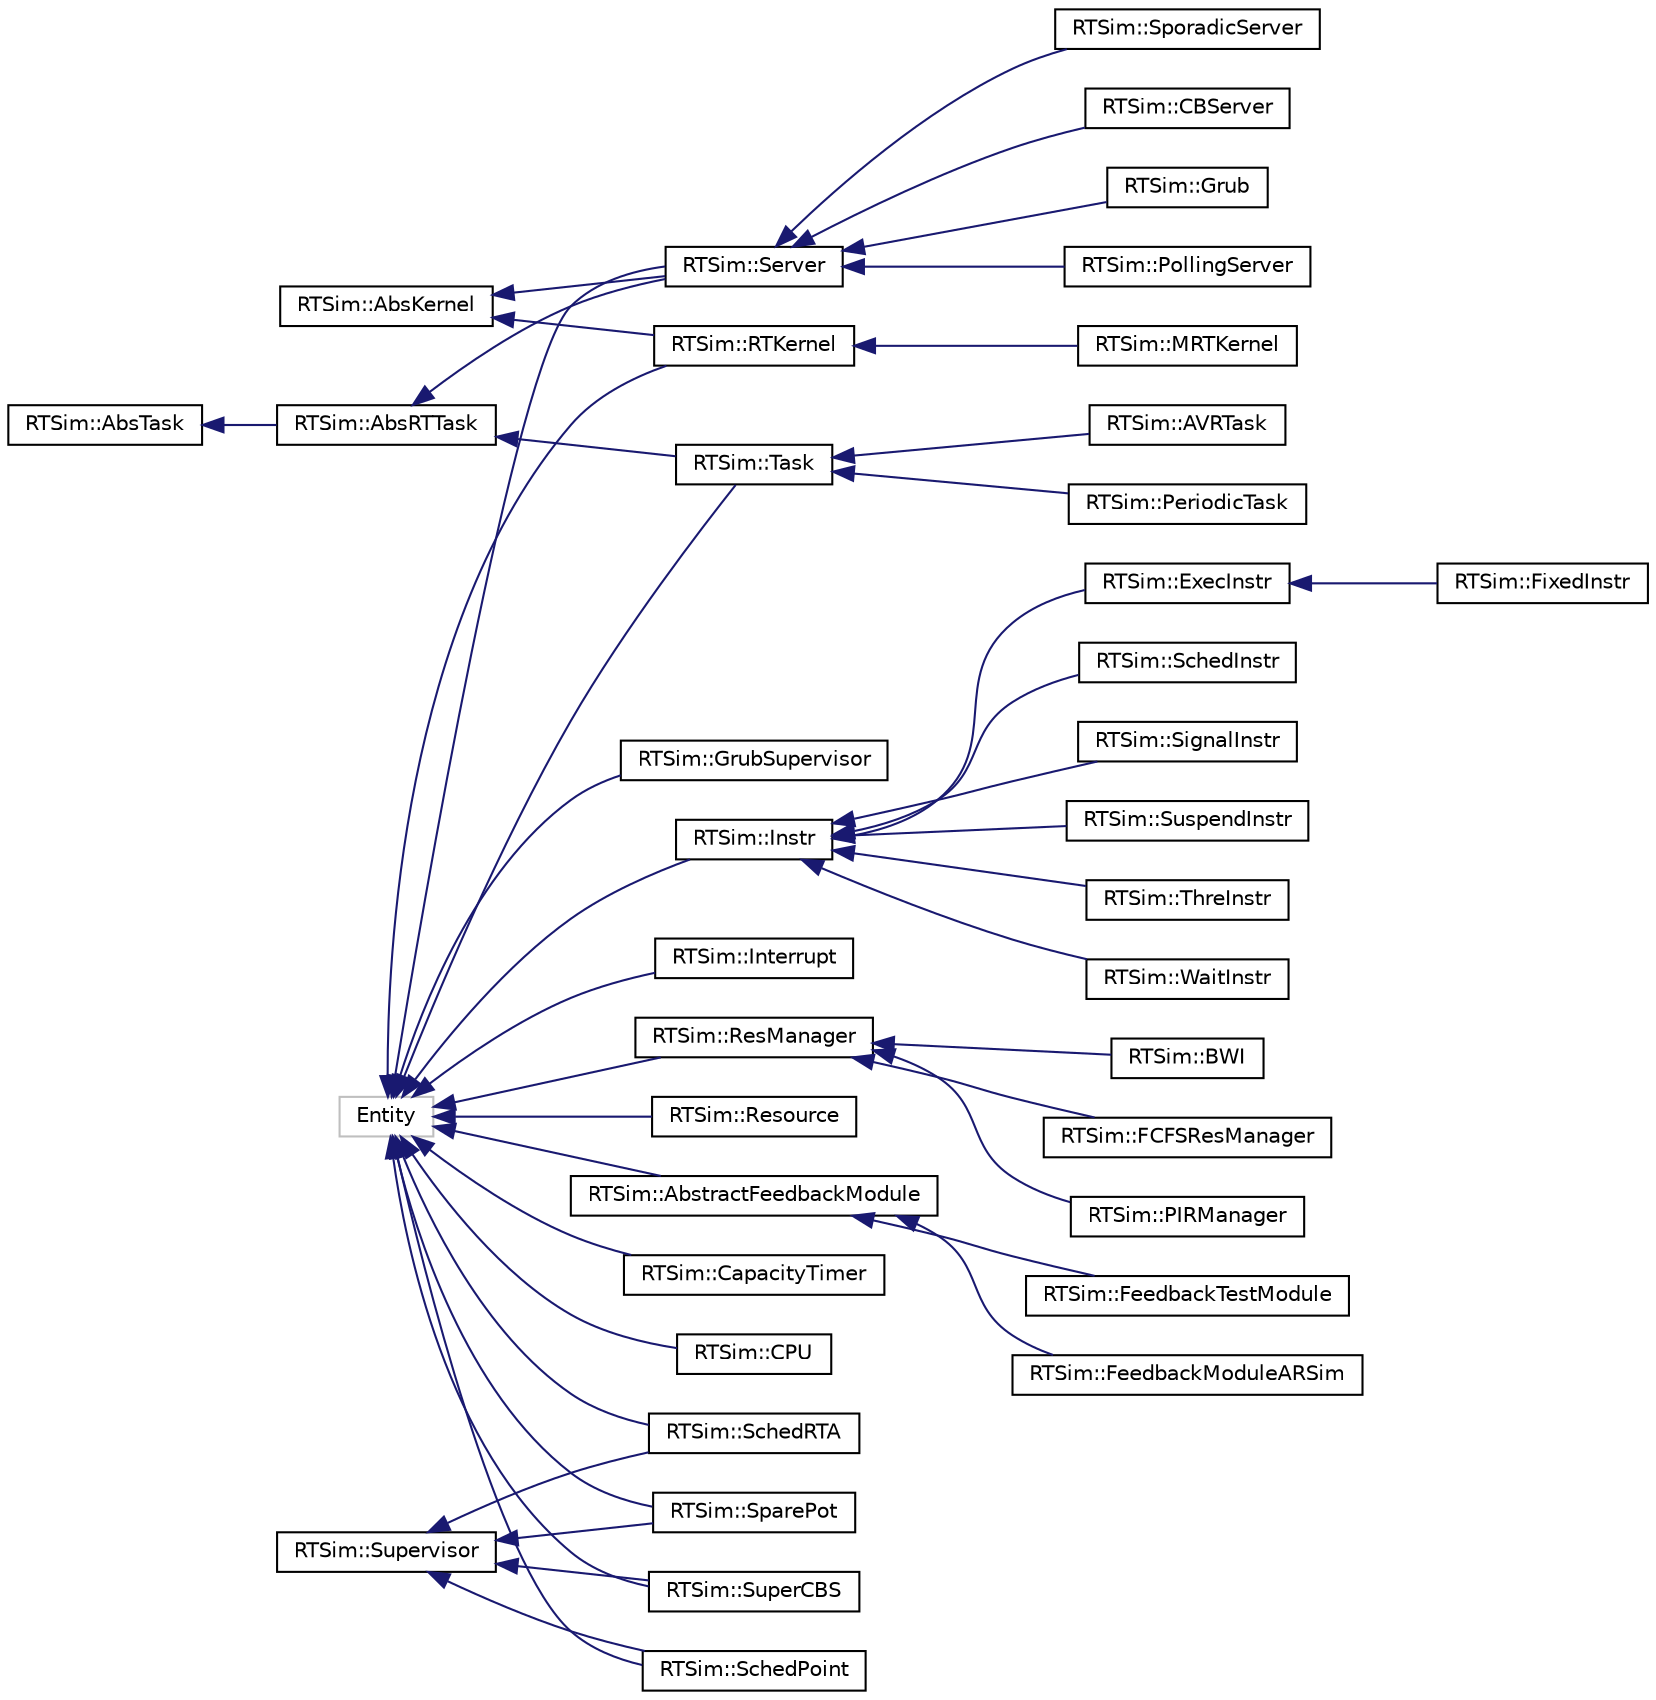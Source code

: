 digraph "Graphical Class Hierarchy"
{
  edge [fontname="Helvetica",fontsize="10",labelfontname="Helvetica",labelfontsize="10"];
  node [fontname="Helvetica",fontsize="10",shape=record];
  rankdir="LR";
  Node1 [label="RTSim::AbsKernel",height=0.2,width=0.4,color="black", fillcolor="white", style="filled",URL="$de/d7f/classRTSim_1_1AbsKernel.html"];
  Node1 -> Node2 [dir="back",color="midnightblue",fontsize="10",style="solid",fontname="Helvetica"];
  Node2 [label="RTSim::RTKernel",height=0.2,width=0.4,color="black", fillcolor="white", style="filled",URL="$da/d3e/classRTSim_1_1RTKernel.html"];
  Node2 -> Node3 [dir="back",color="midnightblue",fontsize="10",style="solid",fontname="Helvetica"];
  Node3 [label="RTSim::MRTKernel",height=0.2,width=0.4,color="black", fillcolor="white", style="filled",URL="$db/d95/classRTSim_1_1MRTKernel.html"];
  Node1 -> Node4 [dir="back",color="midnightblue",fontsize="10",style="solid",fontname="Helvetica"];
  Node4 [label="RTSim::Server",height=0.2,width=0.4,color="black", fillcolor="white", style="filled",URL="$d4/de1/classRTSim_1_1Server.html"];
  Node4 -> Node5 [dir="back",color="midnightblue",fontsize="10",style="solid",fontname="Helvetica"];
  Node5 [label="RTSim::CBServer",height=0.2,width=0.4,color="black", fillcolor="white", style="filled",URL="$d2/df3/classRTSim_1_1CBServer.html"];
  Node4 -> Node6 [dir="back",color="midnightblue",fontsize="10",style="solid",fontname="Helvetica"];
  Node6 [label="RTSim::Grub",height=0.2,width=0.4,color="black", fillcolor="white", style="filled",URL="$dc/dbb/classRTSim_1_1Grub.html"];
  Node4 -> Node7 [dir="back",color="midnightblue",fontsize="10",style="solid",fontname="Helvetica"];
  Node7 [label="RTSim::PollingServer",height=0.2,width=0.4,color="black", fillcolor="white", style="filled",URL="$df/ded/classRTSim_1_1PollingServer.html"];
  Node4 -> Node8 [dir="back",color="midnightblue",fontsize="10",style="solid",fontname="Helvetica"];
  Node8 [label="RTSim::SporadicServer",height=0.2,width=0.4,color="black", fillcolor="white", style="filled",URL="$d8/d1e/classRTSim_1_1SporadicServer.html"];
  Node9 [label="RTSim::AbsTask",height=0.2,width=0.4,color="black", fillcolor="white", style="filled",URL="$de/d5f/classRTSim_1_1AbsTask.html"];
  Node9 -> Node10 [dir="back",color="midnightblue",fontsize="10",style="solid",fontname="Helvetica"];
  Node10 [label="RTSim::AbsRTTask",height=0.2,width=0.4,color="black", fillcolor="white", style="filled",URL="$d3/d04/classRTSim_1_1AbsRTTask.html"];
  Node10 -> Node4 [dir="back",color="midnightblue",fontsize="10",style="solid",fontname="Helvetica"];
  Node10 -> Node11 [dir="back",color="midnightblue",fontsize="10",style="solid",fontname="Helvetica"];
  Node11 [label="RTSim::Task",height=0.2,width=0.4,color="black", fillcolor="white", style="filled",URL="$d8/db0/classRTSim_1_1Task.html"];
  Node11 -> Node12 [dir="back",color="midnightblue",fontsize="10",style="solid",fontname="Helvetica"];
  Node12 [label="RTSim::AVRTask",height=0.2,width=0.4,color="black", fillcolor="white", style="filled",URL="$d0/d76/classRTSim_1_1AVRTask.html"];
  Node11 -> Node13 [dir="back",color="midnightblue",fontsize="10",style="solid",fontname="Helvetica"];
  Node13 [label="RTSim::PeriodicTask",height=0.2,width=0.4,color="black", fillcolor="white", style="filled",URL="$d4/d2e/classRTSim_1_1PeriodicTask.html"];
  Node14 [label="Entity",height=0.2,width=0.4,color="grey75", fillcolor="white", style="filled"];
  Node14 -> Node15 [dir="back",color="midnightblue",fontsize="10",style="solid",fontname="Helvetica"];
  Node15 [label="RTSim::AbstractFeedbackModule",height=0.2,width=0.4,color="black", fillcolor="white", style="filled",URL="$d9/dd6/classRTSim_1_1AbstractFeedbackModule.html"];
  Node15 -> Node16 [dir="back",color="midnightblue",fontsize="10",style="solid",fontname="Helvetica"];
  Node16 [label="RTSim::FeedbackModuleARSim",height=0.2,width=0.4,color="black", fillcolor="white", style="filled",URL="$d8/dbd/classRTSim_1_1FeedbackModuleARSim.html"];
  Node15 -> Node17 [dir="back",color="midnightblue",fontsize="10",style="solid",fontname="Helvetica"];
  Node17 [label="RTSim::FeedbackTestModule",height=0.2,width=0.4,color="black", fillcolor="white", style="filled",URL="$d1/d43/classRTSim_1_1FeedbackTestModule.html"];
  Node14 -> Node18 [dir="back",color="midnightblue",fontsize="10",style="solid",fontname="Helvetica"];
  Node18 [label="RTSim::CapacityTimer",height=0.2,width=0.4,color="black", fillcolor="white", style="filled",URL="$d4/dde/classRTSim_1_1CapacityTimer.html"];
  Node14 -> Node19 [dir="back",color="midnightblue",fontsize="10",style="solid",fontname="Helvetica"];
  Node19 [label="RTSim::CPU",height=0.2,width=0.4,color="black", fillcolor="white", style="filled",URL="$de/d98/classRTSim_1_1CPU.html"];
  Node14 -> Node20 [dir="back",color="midnightblue",fontsize="10",style="solid",fontname="Helvetica"];
  Node20 [label="RTSim::GrubSupervisor",height=0.2,width=0.4,color="black", fillcolor="white", style="filled",URL="$d4/d61/classRTSim_1_1GrubSupervisor.html"];
  Node14 -> Node21 [dir="back",color="midnightblue",fontsize="10",style="solid",fontname="Helvetica"];
  Node21 [label="RTSim::Instr",height=0.2,width=0.4,color="black", fillcolor="white", style="filled",URL="$dd/d1b/classRTSim_1_1Instr.html"];
  Node21 -> Node22 [dir="back",color="midnightblue",fontsize="10",style="solid",fontname="Helvetica"];
  Node22 [label="RTSim::ExecInstr",height=0.2,width=0.4,color="black", fillcolor="white", style="filled",URL="$db/da4/classRTSim_1_1ExecInstr.html"];
  Node22 -> Node23 [dir="back",color="midnightblue",fontsize="10",style="solid",fontname="Helvetica"];
  Node23 [label="RTSim::FixedInstr",height=0.2,width=0.4,color="black", fillcolor="white", style="filled",URL="$d2/d2a/classRTSim_1_1FixedInstr.html"];
  Node21 -> Node24 [dir="back",color="midnightblue",fontsize="10",style="solid",fontname="Helvetica"];
  Node24 [label="RTSim::SchedInstr",height=0.2,width=0.4,color="black", fillcolor="white", style="filled",URL="$dc/d17/classRTSim_1_1SchedInstr.html"];
  Node21 -> Node25 [dir="back",color="midnightblue",fontsize="10",style="solid",fontname="Helvetica"];
  Node25 [label="RTSim::SignalInstr",height=0.2,width=0.4,color="black", fillcolor="white", style="filled",URL="$d4/dc4/classRTSim_1_1SignalInstr.html"];
  Node21 -> Node26 [dir="back",color="midnightblue",fontsize="10",style="solid",fontname="Helvetica"];
  Node26 [label="RTSim::SuspendInstr",height=0.2,width=0.4,color="black", fillcolor="white", style="filled",URL="$d6/d8d/classRTSim_1_1SuspendInstr.html"];
  Node21 -> Node27 [dir="back",color="midnightblue",fontsize="10",style="solid",fontname="Helvetica"];
  Node27 [label="RTSim::ThreInstr",height=0.2,width=0.4,color="black", fillcolor="white", style="filled",URL="$d2/dfc/classRTSim_1_1ThreInstr.html"];
  Node21 -> Node28 [dir="back",color="midnightblue",fontsize="10",style="solid",fontname="Helvetica"];
  Node28 [label="RTSim::WaitInstr",height=0.2,width=0.4,color="black", fillcolor="white", style="filled",URL="$dc/d5e/classRTSim_1_1WaitInstr.html"];
  Node14 -> Node29 [dir="back",color="midnightblue",fontsize="10",style="solid",fontname="Helvetica"];
  Node29 [label="RTSim::Interrupt",height=0.2,width=0.4,color="black", fillcolor="white", style="filled",URL="$d0/d27/classRTSim_1_1Interrupt.html"];
  Node14 -> Node30 [dir="back",color="midnightblue",fontsize="10",style="solid",fontname="Helvetica"];
  Node30 [label="RTSim::ResManager",height=0.2,width=0.4,color="black", fillcolor="white", style="filled",URL="$dc/d36/classRTSim_1_1ResManager.html"];
  Node30 -> Node31 [dir="back",color="midnightblue",fontsize="10",style="solid",fontname="Helvetica"];
  Node31 [label="RTSim::BWI",height=0.2,width=0.4,color="black", fillcolor="white", style="filled",URL="$d2/d70/classRTSim_1_1BWI.html"];
  Node30 -> Node32 [dir="back",color="midnightblue",fontsize="10",style="solid",fontname="Helvetica"];
  Node32 [label="RTSim::FCFSResManager",height=0.2,width=0.4,color="black", fillcolor="white", style="filled",URL="$d8/d44/classRTSim_1_1FCFSResManager.html"];
  Node30 -> Node33 [dir="back",color="midnightblue",fontsize="10",style="solid",fontname="Helvetica"];
  Node33 [label="RTSim::PIRManager",height=0.2,width=0.4,color="black", fillcolor="white", style="filled",URL="$dd/da9/classRTSim_1_1PIRManager.html"];
  Node14 -> Node34 [dir="back",color="midnightblue",fontsize="10",style="solid",fontname="Helvetica"];
  Node34 [label="RTSim::Resource",height=0.2,width=0.4,color="black", fillcolor="white", style="filled",URL="$d8/d3a/classRTSim_1_1Resource.html"];
  Node14 -> Node2 [dir="back",color="midnightblue",fontsize="10",style="solid",fontname="Helvetica"];
  Node14 -> Node35 [dir="back",color="midnightblue",fontsize="10",style="solid",fontname="Helvetica"];
  Node35 [label="RTSim::SchedPoint",height=0.2,width=0.4,color="black", fillcolor="white", style="filled",URL="$d7/d69/classRTSim_1_1SchedPoint.html"];
  Node14 -> Node36 [dir="back",color="midnightblue",fontsize="10",style="solid",fontname="Helvetica"];
  Node36 [label="RTSim::SchedRTA",height=0.2,width=0.4,color="black", fillcolor="white", style="filled",URL="$d0/de3/classRTSim_1_1SchedRTA.html"];
  Node14 -> Node4 [dir="back",color="midnightblue",fontsize="10",style="solid",fontname="Helvetica"];
  Node14 -> Node37 [dir="back",color="midnightblue",fontsize="10",style="solid",fontname="Helvetica"];
  Node37 [label="RTSim::SparePot",height=0.2,width=0.4,color="black", fillcolor="white", style="filled",URL="$d5/d13/classRTSim_1_1SparePot.html"];
  Node14 -> Node38 [dir="back",color="midnightblue",fontsize="10",style="solid",fontname="Helvetica"];
  Node38 [label="RTSim::SuperCBS",height=0.2,width=0.4,color="black", fillcolor="white", style="filled",URL="$da/d06/classRTSim_1_1SuperCBS.html"];
  Node14 -> Node11 [dir="back",color="midnightblue",fontsize="10",style="solid",fontname="Helvetica"];
  Node39 [label="RTSim::Supervisor",height=0.2,width=0.4,color="black", fillcolor="white", style="filled",URL="$d5/d99/classRTSim_1_1Supervisor.html"];
  Node39 -> Node35 [dir="back",color="midnightblue",fontsize="10",style="solid",fontname="Helvetica"];
  Node39 -> Node36 [dir="back",color="midnightblue",fontsize="10",style="solid",fontname="Helvetica"];
  Node39 -> Node37 [dir="back",color="midnightblue",fontsize="10",style="solid",fontname="Helvetica"];
  Node39 -> Node38 [dir="back",color="midnightblue",fontsize="10",style="solid",fontname="Helvetica"];
}
